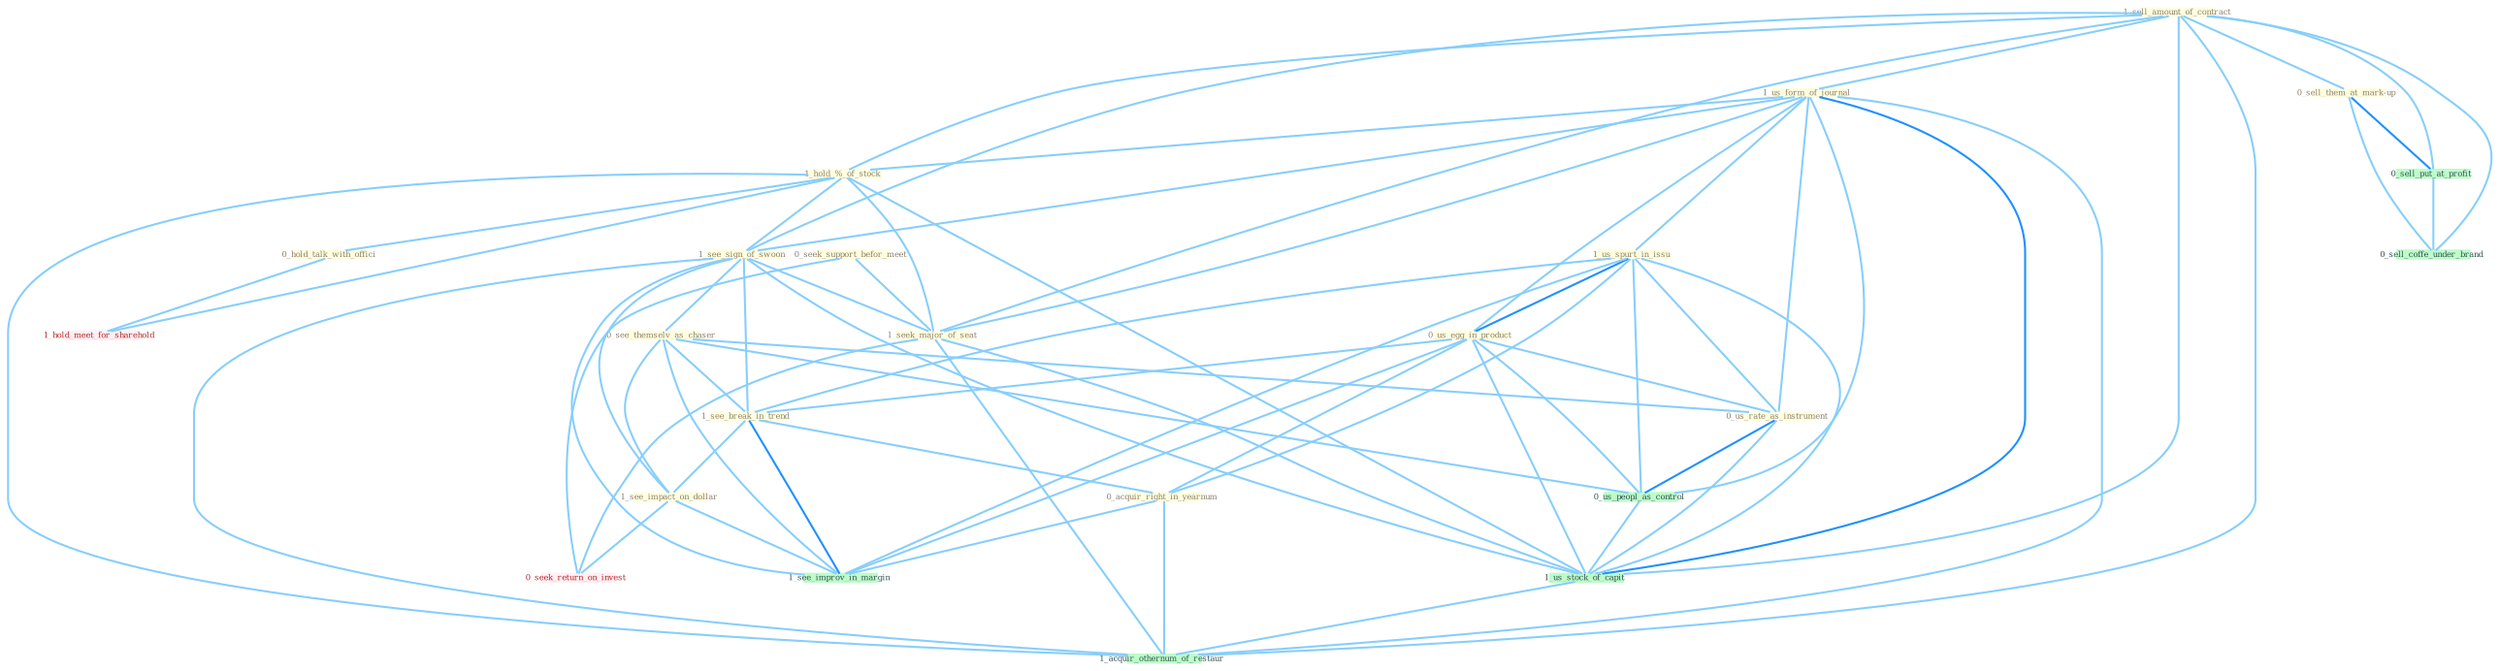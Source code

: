 Graph G{ 
    node
    [shape=polygon,style=filled,width=.5,height=.06,color="#BDFCC9",fixedsize=true,fontsize=4,
    fontcolor="#2f4f4f"];
    {node
    [color="#ffffe0", fontcolor="#8b7d6b"] "0_seek_support_befor_meet " "1_sell_amount_of_contract " "1_us_form_of_journal " "1_hold_%_of_stock " "1_us_spurt_in_issu " "1_see_sign_of_swoon " "0_us_egg_in_product " "0_see_themselv_as_chaser " "0_sell_them_at_mark-up " "1_see_break_in_trend " "0_us_rate_as_instrument " "1_see_impact_on_dollar " "0_acquir_right_in_yearnum " "1_seek_major_of_seat " "0_hold_talk_with_offici "}
{node [color="#fff0f5", fontcolor="#b22222"] "0_seek_return_on_invest " "1_hold_meet_for_sharehold "}
edge [color="#B0E2FF"];

	"0_seek_support_befor_meet " -- "1_seek_major_of_seat " [w="1", color="#87cefa" ];
	"0_seek_support_befor_meet " -- "0_seek_return_on_invest " [w="1", color="#87cefa" ];
	"1_sell_amount_of_contract " -- "1_us_form_of_journal " [w="1", color="#87cefa" ];
	"1_sell_amount_of_contract " -- "1_hold_%_of_stock " [w="1", color="#87cefa" ];
	"1_sell_amount_of_contract " -- "1_see_sign_of_swoon " [w="1", color="#87cefa" ];
	"1_sell_amount_of_contract " -- "0_sell_them_at_mark-up " [w="1", color="#87cefa" ];
	"1_sell_amount_of_contract " -- "1_seek_major_of_seat " [w="1", color="#87cefa" ];
	"1_sell_amount_of_contract " -- "0_sell_put_at_profit " [w="1", color="#87cefa" ];
	"1_sell_amount_of_contract " -- "1_us_stock_of_capit " [w="1", color="#87cefa" ];
	"1_sell_amount_of_contract " -- "0_sell_coffe_under_brand " [w="1", color="#87cefa" ];
	"1_sell_amount_of_contract " -- "1_acquir_othernum_of_restaur " [w="1", color="#87cefa" ];
	"1_us_form_of_journal " -- "1_hold_%_of_stock " [w="1", color="#87cefa" ];
	"1_us_form_of_journal " -- "1_us_spurt_in_issu " [w="1", color="#87cefa" ];
	"1_us_form_of_journal " -- "1_see_sign_of_swoon " [w="1", color="#87cefa" ];
	"1_us_form_of_journal " -- "0_us_egg_in_product " [w="1", color="#87cefa" ];
	"1_us_form_of_journal " -- "0_us_rate_as_instrument " [w="1", color="#87cefa" ];
	"1_us_form_of_journal " -- "1_seek_major_of_seat " [w="1", color="#87cefa" ];
	"1_us_form_of_journal " -- "0_us_peopl_as_control " [w="1", color="#87cefa" ];
	"1_us_form_of_journal " -- "1_us_stock_of_capit " [w="2", color="#1e90ff" , len=0.8];
	"1_us_form_of_journal " -- "1_acquir_othernum_of_restaur " [w="1", color="#87cefa" ];
	"1_hold_%_of_stock " -- "1_see_sign_of_swoon " [w="1", color="#87cefa" ];
	"1_hold_%_of_stock " -- "1_seek_major_of_seat " [w="1", color="#87cefa" ];
	"1_hold_%_of_stock " -- "0_hold_talk_with_offici " [w="1", color="#87cefa" ];
	"1_hold_%_of_stock " -- "1_us_stock_of_capit " [w="1", color="#87cefa" ];
	"1_hold_%_of_stock " -- "1_hold_meet_for_sharehold " [w="1", color="#87cefa" ];
	"1_hold_%_of_stock " -- "1_acquir_othernum_of_restaur " [w="1", color="#87cefa" ];
	"1_us_spurt_in_issu " -- "0_us_egg_in_product " [w="2", color="#1e90ff" , len=0.8];
	"1_us_spurt_in_issu " -- "1_see_break_in_trend " [w="1", color="#87cefa" ];
	"1_us_spurt_in_issu " -- "0_us_rate_as_instrument " [w="1", color="#87cefa" ];
	"1_us_spurt_in_issu " -- "0_acquir_right_in_yearnum " [w="1", color="#87cefa" ];
	"1_us_spurt_in_issu " -- "0_us_peopl_as_control " [w="1", color="#87cefa" ];
	"1_us_spurt_in_issu " -- "1_us_stock_of_capit " [w="1", color="#87cefa" ];
	"1_us_spurt_in_issu " -- "1_see_improv_in_margin " [w="1", color="#87cefa" ];
	"1_see_sign_of_swoon " -- "0_see_themselv_as_chaser " [w="1", color="#87cefa" ];
	"1_see_sign_of_swoon " -- "1_see_break_in_trend " [w="1", color="#87cefa" ];
	"1_see_sign_of_swoon " -- "1_see_impact_on_dollar " [w="1", color="#87cefa" ];
	"1_see_sign_of_swoon " -- "1_seek_major_of_seat " [w="1", color="#87cefa" ];
	"1_see_sign_of_swoon " -- "1_us_stock_of_capit " [w="1", color="#87cefa" ];
	"1_see_sign_of_swoon " -- "1_see_improv_in_margin " [w="1", color="#87cefa" ];
	"1_see_sign_of_swoon " -- "1_acquir_othernum_of_restaur " [w="1", color="#87cefa" ];
	"0_us_egg_in_product " -- "1_see_break_in_trend " [w="1", color="#87cefa" ];
	"0_us_egg_in_product " -- "0_us_rate_as_instrument " [w="1", color="#87cefa" ];
	"0_us_egg_in_product " -- "0_acquir_right_in_yearnum " [w="1", color="#87cefa" ];
	"0_us_egg_in_product " -- "0_us_peopl_as_control " [w="1", color="#87cefa" ];
	"0_us_egg_in_product " -- "1_us_stock_of_capit " [w="1", color="#87cefa" ];
	"0_us_egg_in_product " -- "1_see_improv_in_margin " [w="1", color="#87cefa" ];
	"0_see_themselv_as_chaser " -- "1_see_break_in_trend " [w="1", color="#87cefa" ];
	"0_see_themselv_as_chaser " -- "0_us_rate_as_instrument " [w="1", color="#87cefa" ];
	"0_see_themselv_as_chaser " -- "1_see_impact_on_dollar " [w="1", color="#87cefa" ];
	"0_see_themselv_as_chaser " -- "0_us_peopl_as_control " [w="1", color="#87cefa" ];
	"0_see_themselv_as_chaser " -- "1_see_improv_in_margin " [w="1", color="#87cefa" ];
	"0_sell_them_at_mark-up " -- "0_sell_put_at_profit " [w="2", color="#1e90ff" , len=0.8];
	"0_sell_them_at_mark-up " -- "0_sell_coffe_under_brand " [w="1", color="#87cefa" ];
	"1_see_break_in_trend " -- "1_see_impact_on_dollar " [w="1", color="#87cefa" ];
	"1_see_break_in_trend " -- "0_acquir_right_in_yearnum " [w="1", color="#87cefa" ];
	"1_see_break_in_trend " -- "1_see_improv_in_margin " [w="2", color="#1e90ff" , len=0.8];
	"0_us_rate_as_instrument " -- "0_us_peopl_as_control " [w="2", color="#1e90ff" , len=0.8];
	"0_us_rate_as_instrument " -- "1_us_stock_of_capit " [w="1", color="#87cefa" ];
	"1_see_impact_on_dollar " -- "0_seek_return_on_invest " [w="1", color="#87cefa" ];
	"1_see_impact_on_dollar " -- "1_see_improv_in_margin " [w="1", color="#87cefa" ];
	"0_acquir_right_in_yearnum " -- "1_see_improv_in_margin " [w="1", color="#87cefa" ];
	"0_acquir_right_in_yearnum " -- "1_acquir_othernum_of_restaur " [w="1", color="#87cefa" ];
	"1_seek_major_of_seat " -- "0_seek_return_on_invest " [w="1", color="#87cefa" ];
	"1_seek_major_of_seat " -- "1_us_stock_of_capit " [w="1", color="#87cefa" ];
	"1_seek_major_of_seat " -- "1_acquir_othernum_of_restaur " [w="1", color="#87cefa" ];
	"0_hold_talk_with_offici " -- "1_hold_meet_for_sharehold " [w="1", color="#87cefa" ];
	"0_us_peopl_as_control " -- "1_us_stock_of_capit " [w="1", color="#87cefa" ];
	"0_sell_put_at_profit " -- "0_sell_coffe_under_brand " [w="1", color="#87cefa" ];
	"1_us_stock_of_capit " -- "1_acquir_othernum_of_restaur " [w="1", color="#87cefa" ];
}